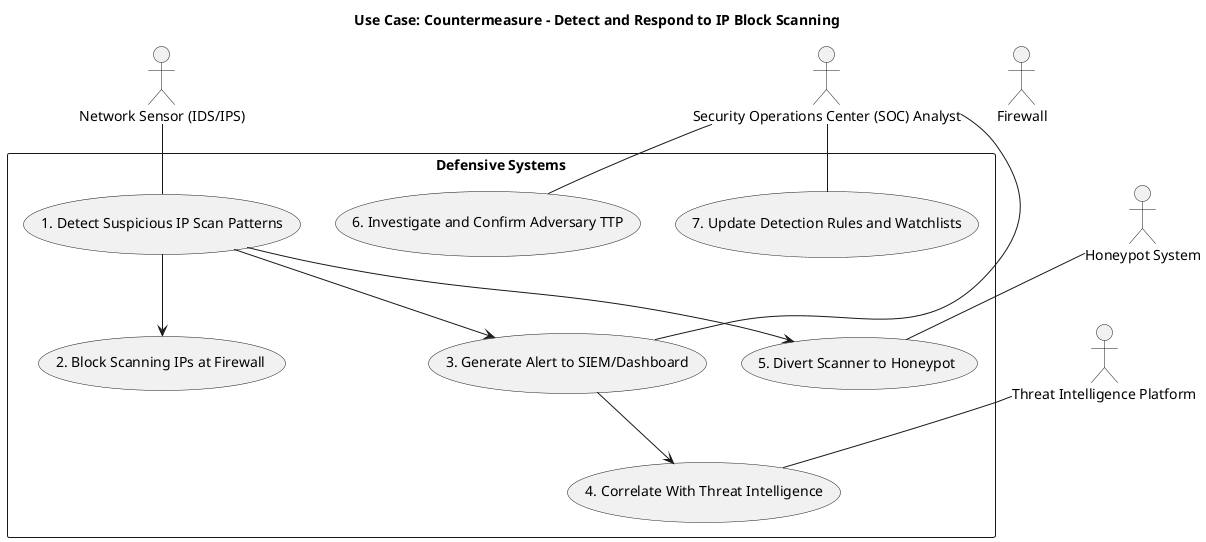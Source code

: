 @startuml
	title Use Case: Countermeasure – Detect and Respond to IP Block Scanning
	'left to right direction
	
	actor "Security Operations Center (SOC) Analyst" as SOC
	actor "Network Sensor (IDS/IPS)" as IDS
	actor "Firewall" as FW
	actor "Threat Intelligence Platform" as TIP
	actor "Honeypot System" as HP
	
	rectangle "Defensive Systems" {
	    usecase "1. Detect Suspicious IP Scan Patterns" as UC1
	    usecase "2. Block Scanning IPs at Firewall" as UC2
	    usecase "3. Generate Alert to SIEM/Dashboard" as UC3
	    usecase "4. Correlate With Threat Intelligence" as UC4
	    usecase "5. Divert Scanner to Honeypot" as UC5
	    usecase "6. Investigate and Confirm Adversary TTP" as UC6
	    usecase "7. Update Detection Rules and Watchlists" as UC7
	}
	
	IDS -- UC1
	UC1 --> UC2
	UC1 --> UC3
	UC3 -- SOC
	SOC -- UC6
	TIP -- UC4
	UC3 --> UC4
	UC1 --> UC5
	HP -- UC5
	SOC -- UC7

@enduml
